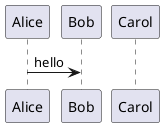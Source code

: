 @startuml
	participant Alice
	participant Bob
	participant Carol
	Alice -> Bob : hello
@enduml

@startuml
	hide unlinked
	participant Alice
	participant Bob
	participant Carol
	Alice -> Bob : hello
@enduml


